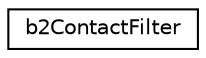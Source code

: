 digraph "Graphical Class Hierarchy"
{
 // LATEX_PDF_SIZE
  edge [fontname="Helvetica",fontsize="10",labelfontname="Helvetica",labelfontsize="10"];
  node [fontname="Helvetica",fontsize="10",shape=record];
  rankdir="LR";
  Node0 [label="b2ContactFilter",height=0.2,width=0.4,color="black", fillcolor="white", style="filled",URL="$classb2ContactFilter.html",tooltip=" "];
}
